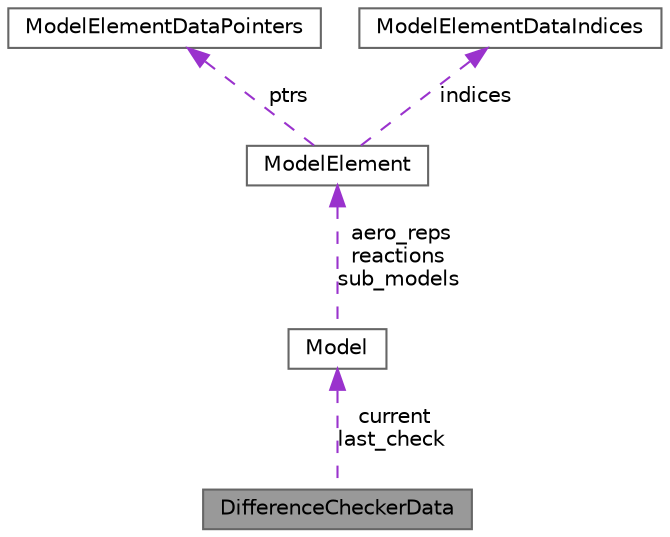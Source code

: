 digraph "DifferenceCheckerData"
{
 // LATEX_PDF_SIZE
  bgcolor="transparent";
  edge [fontname=Helvetica,fontsize=10,labelfontname=Helvetica,labelfontsize=10];
  node [fontname=Helvetica,fontsize=10,shape=box,height=0.2,width=0.4];
  Node1 [label="DifferenceCheckerData",height=0.2,width=0.4,color="gray40", fillcolor="grey60", style="filled", fontcolor="black",tooltip=" "];
  Node2 -> Node1 [dir="back",color="darkorchid3",style="dashed",label=" current\nlast_check" ];
  Node2 [label="Model",height=0.2,width=0.4,color="gray40", fillcolor="white", style="filled",URL="$struct_model.html",tooltip=" "];
  Node3 -> Node2 [dir="back",color="darkorchid3",style="dashed",label=" aero_reps\nreactions\nsub_models" ];
  Node3 [label="ModelElement",height=0.2,width=0.4,color="gray40", fillcolor="white", style="filled",URL="$struct_model_element.html",tooltip=" "];
  Node4 -> Node3 [dir="back",color="darkorchid3",style="dashed",label=" ptrs" ];
  Node4 [label="ModelElementDataPointers",height=0.2,width=0.4,color="gray40", fillcolor="white", style="filled",URL="$struct_model_element_data_pointers.html",tooltip=" "];
  Node5 -> Node3 [dir="back",color="darkorchid3",style="dashed",label=" indices" ];
  Node5 [label="ModelElementDataIndices",height=0.2,width=0.4,color="gray40", fillcolor="white", style="filled",URL="$struct_model_element_data_indices.html",tooltip=" "];
}
